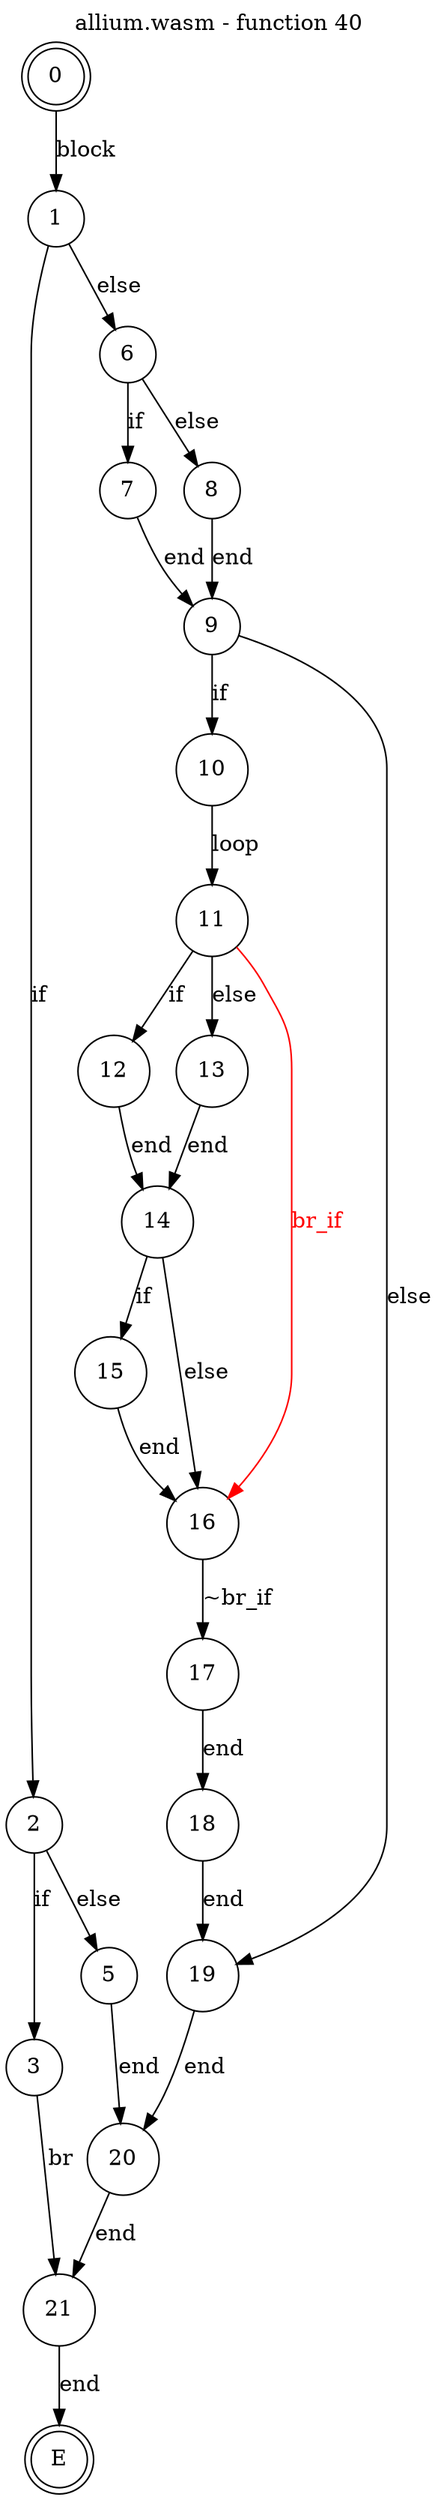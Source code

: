 digraph finite_state_machine {
    label = "allium.wasm - function 40"
    labelloc =  t
    labelfontsize = 16
    labelfontcolor = black
    labelfontname = "Helvetica"
    node [shape = doublecircle]; 0 E ;
    node [shape = circle];
    0 -> 1[label="block"];
    1 -> 2[label="if"];
    1 -> 6[label="else"];
    2 -> 3[label="if"];
    2 -> 5[label="else"];
    3 -> 21[label="br"];
    5 -> 20[label="end"];
    6 -> 7[label="if"];
    6 -> 8[label="else"];
    7 -> 9[label="end"];
    8 -> 9[label="end"];
    9 -> 10[label="if"];
    9 -> 19[label="else"];
    10 -> 11[label="loop"];
    11 -> 12[label="if"];
    11 -> 13[label="else"];
    12 -> 14[label="end"];
    13 -> 14[label="end"];
    14 -> 15[label="if"];
    14 -> 16[label="else"];
    15 -> 16[label="end"];
    16 -> 17[label="~br_if"];
    16 -> 11[color="red" dir=back fontcolor="red" label="br_if"];
    17 -> 18[label="end"];
    18 -> 19[label="end"];
    19 -> 20[label="end"];
    20 -> 21[label="end"];
    21 -> E[label="end"];
}
